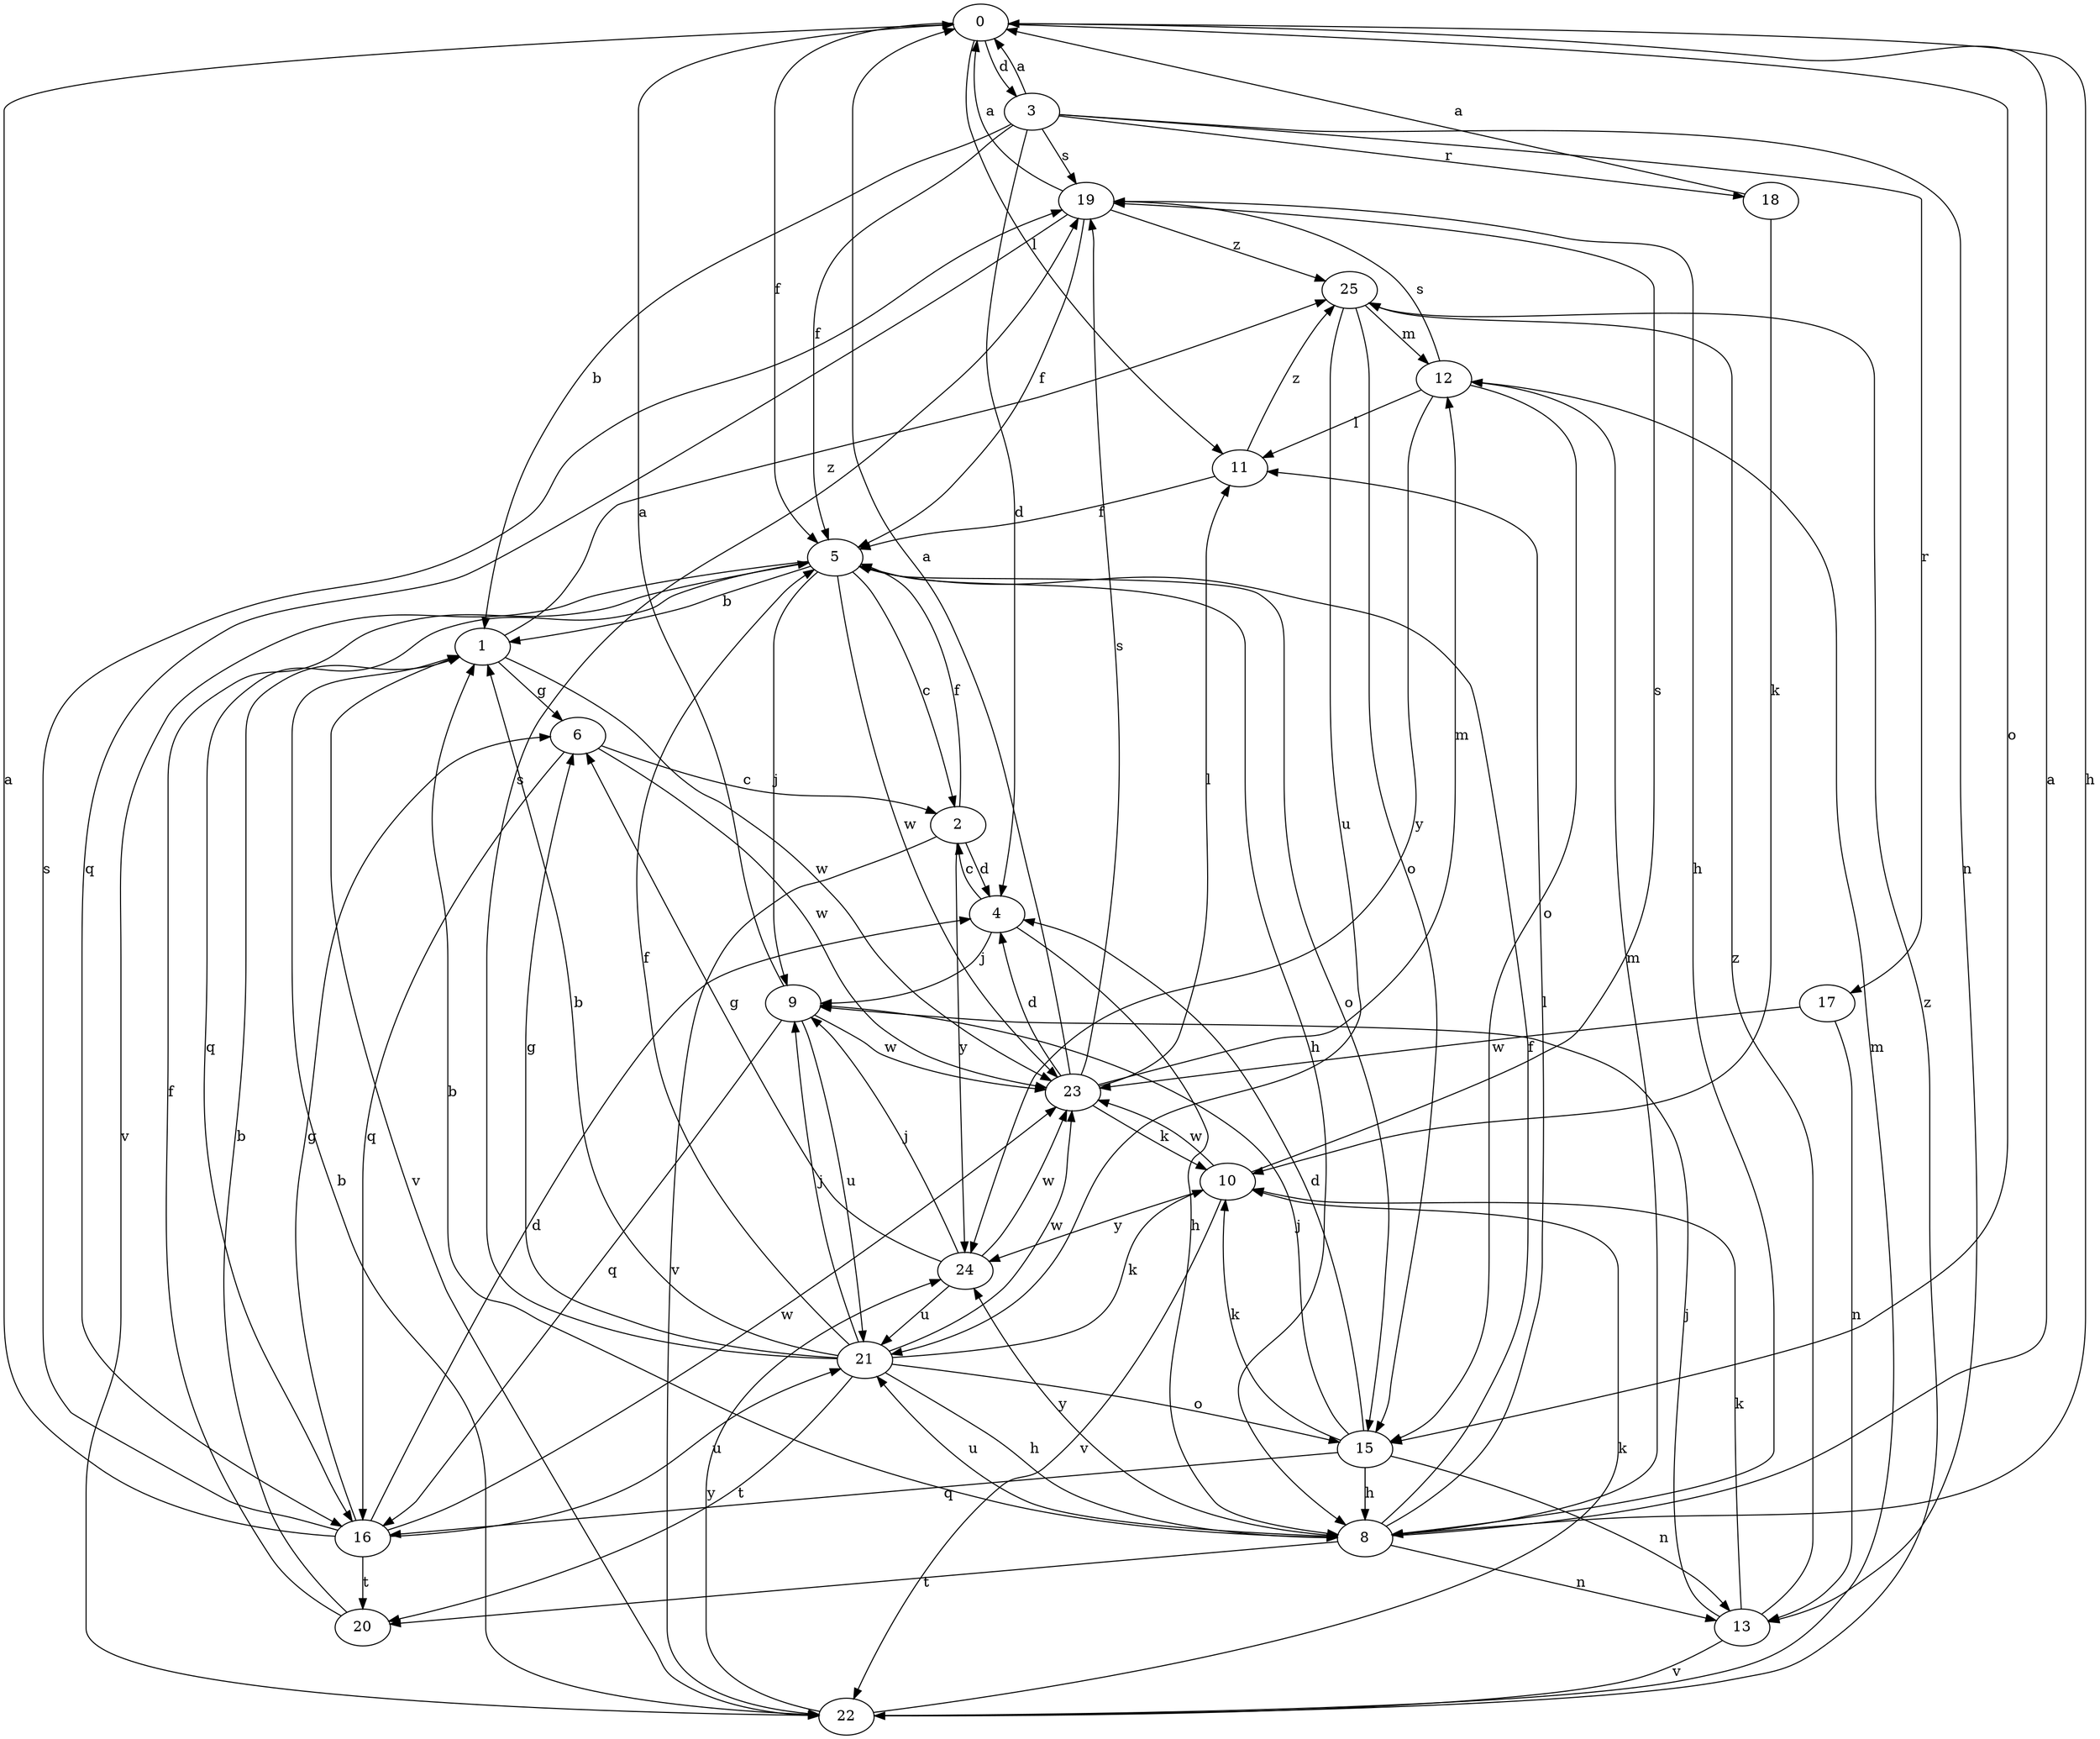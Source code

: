 strict digraph  {
0;
1;
2;
3;
4;
5;
6;
8;
9;
10;
11;
12;
13;
15;
16;
17;
18;
19;
20;
21;
22;
23;
24;
25;
0 -> 3  [label=d];
0 -> 5  [label=f];
0 -> 8  [label=h];
0 -> 11  [label=l];
0 -> 15  [label=o];
1 -> 6  [label=g];
1 -> 22  [label=v];
1 -> 23  [label=w];
1 -> 25  [label=z];
2 -> 4  [label=d];
2 -> 5  [label=f];
2 -> 22  [label=v];
2 -> 24  [label=y];
3 -> 0  [label=a];
3 -> 1  [label=b];
3 -> 4  [label=d];
3 -> 5  [label=f];
3 -> 13  [label=n];
3 -> 17  [label=r];
3 -> 18  [label=r];
3 -> 19  [label=s];
4 -> 2  [label=c];
4 -> 8  [label=h];
4 -> 9  [label=j];
5 -> 1  [label=b];
5 -> 2  [label=c];
5 -> 8  [label=h];
5 -> 9  [label=j];
5 -> 15  [label=o];
5 -> 16  [label=q];
5 -> 22  [label=v];
5 -> 23  [label=w];
6 -> 2  [label=c];
6 -> 16  [label=q];
6 -> 23  [label=w];
8 -> 0  [label=a];
8 -> 1  [label=b];
8 -> 5  [label=f];
8 -> 11  [label=l];
8 -> 12  [label=m];
8 -> 13  [label=n];
8 -> 20  [label=t];
8 -> 21  [label=u];
8 -> 24  [label=y];
9 -> 0  [label=a];
9 -> 16  [label=q];
9 -> 21  [label=u];
9 -> 23  [label=w];
10 -> 19  [label=s];
10 -> 22  [label=v];
10 -> 23  [label=w];
10 -> 24  [label=y];
11 -> 5  [label=f];
11 -> 25  [label=z];
12 -> 11  [label=l];
12 -> 15  [label=o];
12 -> 19  [label=s];
12 -> 24  [label=y];
13 -> 9  [label=j];
13 -> 10  [label=k];
13 -> 22  [label=v];
13 -> 25  [label=z];
15 -> 4  [label=d];
15 -> 8  [label=h];
15 -> 9  [label=j];
15 -> 10  [label=k];
15 -> 13  [label=n];
15 -> 16  [label=q];
16 -> 0  [label=a];
16 -> 4  [label=d];
16 -> 6  [label=g];
16 -> 19  [label=s];
16 -> 20  [label=t];
16 -> 21  [label=u];
16 -> 23  [label=w];
17 -> 13  [label=n];
17 -> 23  [label=w];
18 -> 0  [label=a];
18 -> 10  [label=k];
19 -> 0  [label=a];
19 -> 5  [label=f];
19 -> 8  [label=h];
19 -> 16  [label=q];
19 -> 25  [label=z];
20 -> 1  [label=b];
20 -> 5  [label=f];
21 -> 1  [label=b];
21 -> 5  [label=f];
21 -> 6  [label=g];
21 -> 8  [label=h];
21 -> 9  [label=j];
21 -> 10  [label=k];
21 -> 15  [label=o];
21 -> 19  [label=s];
21 -> 20  [label=t];
21 -> 23  [label=w];
22 -> 1  [label=b];
22 -> 10  [label=k];
22 -> 12  [label=m];
22 -> 24  [label=y];
22 -> 25  [label=z];
23 -> 0  [label=a];
23 -> 4  [label=d];
23 -> 10  [label=k];
23 -> 11  [label=l];
23 -> 12  [label=m];
23 -> 19  [label=s];
24 -> 6  [label=g];
24 -> 9  [label=j];
24 -> 21  [label=u];
24 -> 23  [label=w];
25 -> 12  [label=m];
25 -> 15  [label=o];
25 -> 21  [label=u];
}

